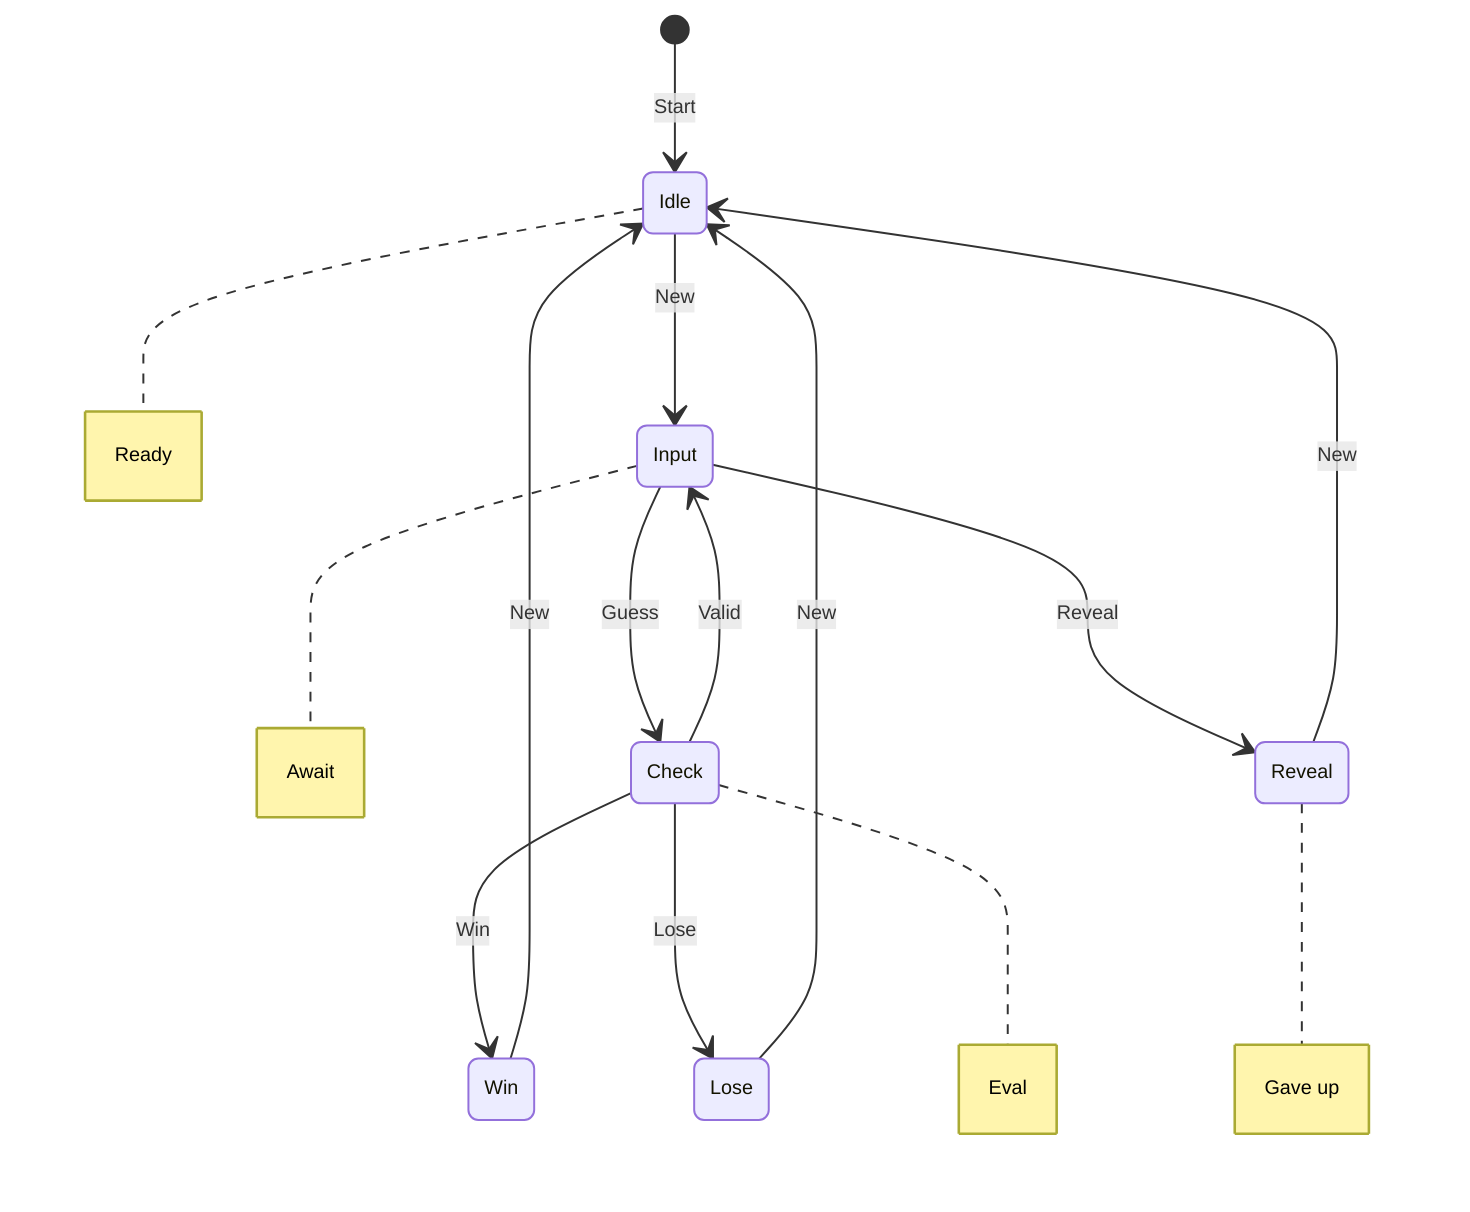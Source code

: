 %%{init: {"state": {"fill": "#f9f, #ccf"}, "themeVariables": {"fontSize": "10px"}}}%%
stateDiagram-v2
    direction TB
    [*] --> Idle: Start
    Idle --> Input: New
    Input --> Check: Guess
    Check --> Input: Valid
    Check --> Win: Win
    Check --> Lose: Lose
    Win --> Idle: New
    Lose --> Idle: New
    Input --> Reveal: Reveal
    Reveal --> Idle: New
    %% Notes for vertical compactness
    note right of Idle: Ready
    note right of Input: Await
    note right of Check: Eval
    note right of Reveal: Gave up